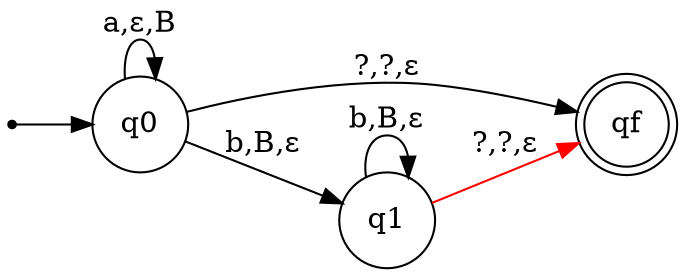 digraph X {
rankdir=LR;
init [shape=point]
node[shape=circle]
init -> q0
node[shape=doublecircle] qf;
node[shape=circle]
 q0 -> q0 [label="a,ε,B"]
 q0 -> q1 [label="b,B,ε"]
 q0 -> qf [label="?,?,ε"]
 q1 -> q1 [label="b,B,ε"]
 q1 -> qf [label="?,?,ε", color="red"]
}
